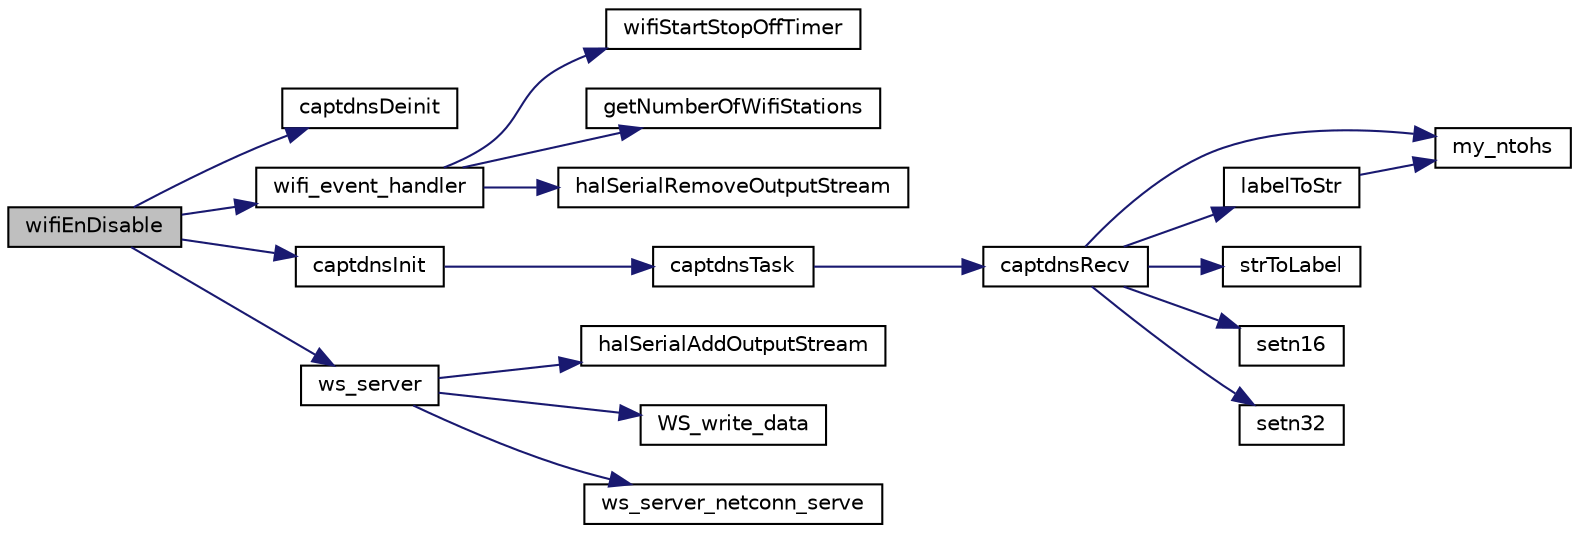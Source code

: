 digraph "wifiEnDisable"
{
  edge [fontname="Helvetica",fontsize="10",labelfontname="Helvetica",labelfontsize="10"];
  node [fontname="Helvetica",fontsize="10",shape=record];
  rankdir="LR";
  Node148 [label="wifiEnDisable",height=0.2,width=0.4,color="black", fillcolor="grey75", style="filled", fontcolor="black"];
  Node148 -> Node149 [color="midnightblue",fontsize="10",style="solid",fontname="Helvetica"];
  Node149 [label="captdnsDeinit",height=0.2,width=0.4,color="black", fillcolor="white", style="filled",URL="$captdns_8c.html#a8839b10051f013921d546b10cf160d9b"];
  Node148 -> Node150 [color="midnightblue",fontsize="10",style="solid",fontname="Helvetica"];
  Node150 [label="wifi_event_handler",height=0.2,width=0.4,color="black", fillcolor="white", style="filled",URL="$task__webgui_8c.html#a11dd6a5edc46c297b26382ebce3c34cb",tooltip="Event handler for wifi status updates. "];
  Node150 -> Node151 [color="midnightblue",fontsize="10",style="solid",fontname="Helvetica"];
  Node151 [label="wifiStartStopOffTimer",height=0.2,width=0.4,color="black", fillcolor="white", style="filled",URL="$task__webgui_8c.html#a7f89c77fa56e7ac560e2720baedf07eb",tooltip="Simply reset & start OR stop the auto-off timer. "];
  Node150 -> Node152 [color="midnightblue",fontsize="10",style="solid",fontname="Helvetica"];
  Node152 [label="getNumberOfWifiStations",height=0.2,width=0.4,color="black", fillcolor="white", style="filled",URL="$task__webgui_8c.html#adf50753dada544362b8f4fb5f8eefde5",tooltip="Get the number of currently connected Wifi stations. "];
  Node150 -> Node153 [color="midnightblue",fontsize="10",style="solid",fontname="Helvetica"];
  Node153 [label="halSerialRemoveOutputStream",height=0.2,width=0.4,color="black", fillcolor="white", style="filled",URL="$hal__serial_8c.html#a57242c09ec880fbd08e1a4cd5e64d8e5",tooltip="Remove the additional function for outputting the serial data. "];
  Node148 -> Node154 [color="midnightblue",fontsize="10",style="solid",fontname="Helvetica"];
  Node154 [label="captdnsInit",height=0.2,width=0.4,color="black", fillcolor="white", style="filled",URL="$captdns_8c.html#a82f468eb219b14b853eb183149894e92"];
  Node154 -> Node155 [color="midnightblue",fontsize="10",style="solid",fontname="Helvetica"];
  Node155 [label="captdnsTask",height=0.2,width=0.4,color="black", fillcolor="white", style="filled",URL="$captdns_8c.html#afbeefb54f301b1f8179ecb1a6efb69a9"];
  Node155 -> Node156 [color="midnightblue",fontsize="10",style="solid",fontname="Helvetica"];
  Node156 [label="captdnsRecv",height=0.2,width=0.4,color="black", fillcolor="white", style="filled",URL="$captdns_8c.html#ae3d5d80203823fee0be8b7a591e5a32d"];
  Node156 -> Node157 [color="midnightblue",fontsize="10",style="solid",fontname="Helvetica"];
  Node157 [label="my_ntohs",height=0.2,width=0.4,color="black", fillcolor="white", style="filled",URL="$captdns_8c.html#adec91475451453070cedc420696c90f1"];
  Node156 -> Node158 [color="midnightblue",fontsize="10",style="solid",fontname="Helvetica"];
  Node158 [label="labelToStr",height=0.2,width=0.4,color="black", fillcolor="white", style="filled",URL="$captdns_8c.html#a5ba2df190357425ca8f277eed3a16d32"];
  Node158 -> Node157 [color="midnightblue",fontsize="10",style="solid",fontname="Helvetica"];
  Node156 -> Node159 [color="midnightblue",fontsize="10",style="solid",fontname="Helvetica"];
  Node159 [label="strToLabel",height=0.2,width=0.4,color="black", fillcolor="white", style="filled",URL="$captdns_8c.html#a01294bcdad17e226e50f0c707fee3852"];
  Node156 -> Node160 [color="midnightblue",fontsize="10",style="solid",fontname="Helvetica"];
  Node160 [label="setn16",height=0.2,width=0.4,color="black", fillcolor="white", style="filled",URL="$captdns_8c.html#a21dfd38acc9e61af1ce25d3fe687e22f"];
  Node156 -> Node161 [color="midnightblue",fontsize="10",style="solid",fontname="Helvetica"];
  Node161 [label="setn32",height=0.2,width=0.4,color="black", fillcolor="white", style="filled",URL="$captdns_8c.html#a4868ba2e5fb29569ef87f4d56c52fc5a"];
  Node148 -> Node162 [color="midnightblue",fontsize="10",style="solid",fontname="Helvetica"];
  Node162 [label="ws_server",height=0.2,width=0.4,color="black", fillcolor="white", style="filled",URL="$task__webgui_8c.html#a5f462e5b8bd4803c256bf22a004eacde",tooltip="CONTINOUS TASK - Websocket server task. "];
  Node162 -> Node163 [color="midnightblue",fontsize="10",style="solid",fontname="Helvetica"];
  Node163 [label="halSerialAddOutputStream",height=0.2,width=0.4,color="black", fillcolor="white", style="filled",URL="$hal__serial_8c.html#a143968f329a010a1075a81b976579605",tooltip="Set an additional function for outputting the serial data. "];
  Node162 -> Node164 [color="midnightblue",fontsize="10",style="solid",fontname="Helvetica"];
  Node164 [label="WS_write_data",height=0.2,width=0.4,color="black", fillcolor="white", style="filled",URL="$websocket_8c.html#a215997a5d454937f96cf800e1a44e599"];
  Node162 -> Node165 [color="midnightblue",fontsize="10",style="solid",fontname="Helvetica"];
  Node165 [label="ws_server_netconn_serve",height=0.2,width=0.4,color="black", fillcolor="white", style="filled",URL="$websocket_8c.html#afc7ea5da54622021156f0df84063abb4"];
}
